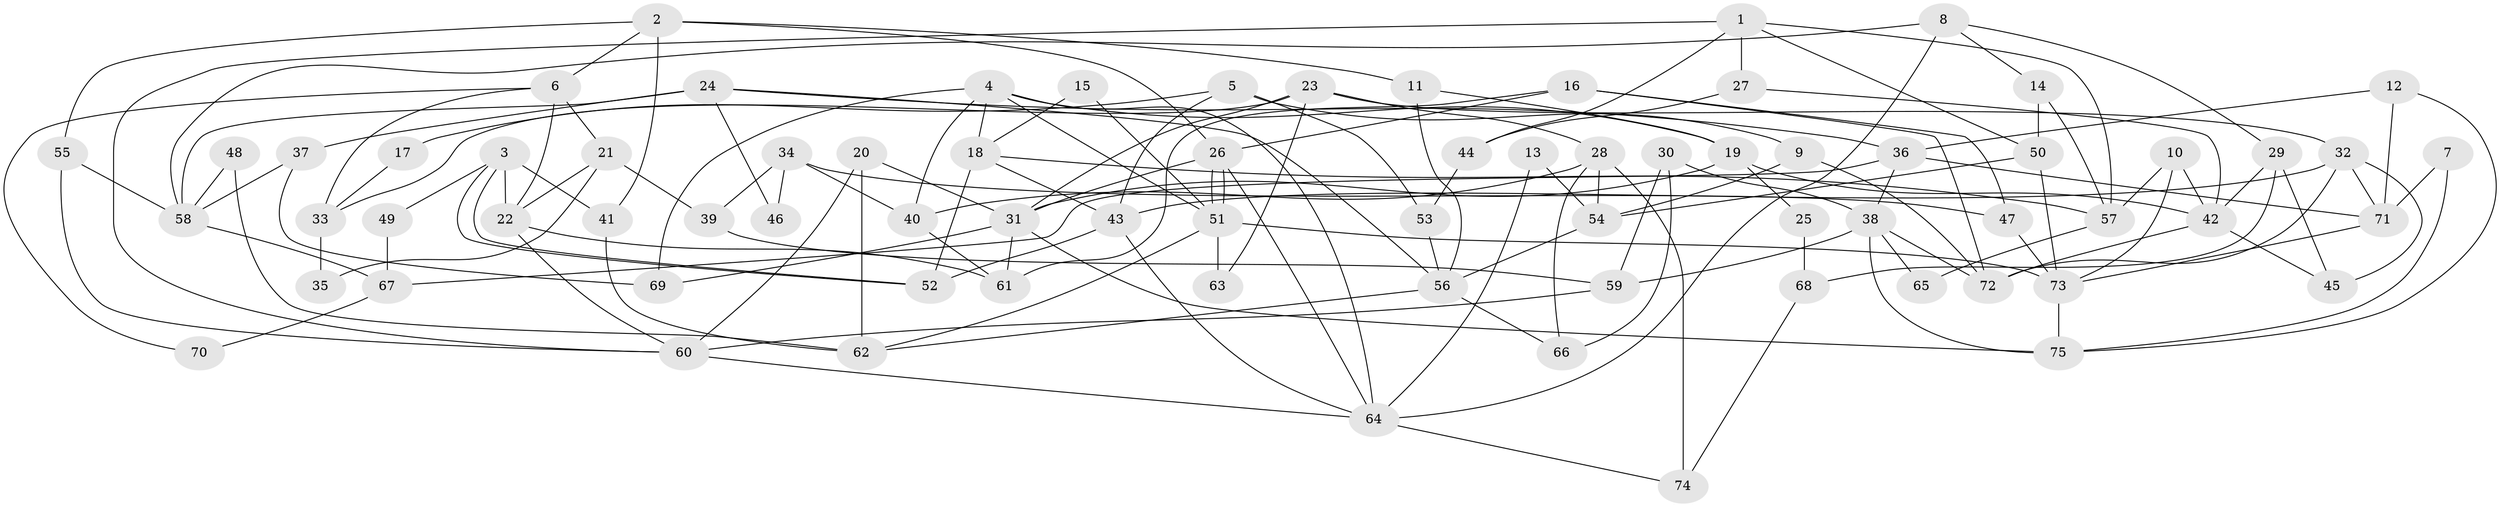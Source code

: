 // Generated by graph-tools (version 1.1) at 2025/50/03/09/25 03:50:07]
// undirected, 75 vertices, 150 edges
graph export_dot {
graph [start="1"]
  node [color=gray90,style=filled];
  1;
  2;
  3;
  4;
  5;
  6;
  7;
  8;
  9;
  10;
  11;
  12;
  13;
  14;
  15;
  16;
  17;
  18;
  19;
  20;
  21;
  22;
  23;
  24;
  25;
  26;
  27;
  28;
  29;
  30;
  31;
  32;
  33;
  34;
  35;
  36;
  37;
  38;
  39;
  40;
  41;
  42;
  43;
  44;
  45;
  46;
  47;
  48;
  49;
  50;
  51;
  52;
  53;
  54;
  55;
  56;
  57;
  58;
  59;
  60;
  61;
  62;
  63;
  64;
  65;
  66;
  67;
  68;
  69;
  70;
  71;
  72;
  73;
  74;
  75;
  1 -- 27;
  1 -- 57;
  1 -- 44;
  1 -- 50;
  1 -- 60;
  2 -- 11;
  2 -- 26;
  2 -- 6;
  2 -- 41;
  2 -- 55;
  3 -- 22;
  3 -- 52;
  3 -- 52;
  3 -- 41;
  3 -- 49;
  4 -- 51;
  4 -- 64;
  4 -- 18;
  4 -- 19;
  4 -- 40;
  4 -- 69;
  5 -- 9;
  5 -- 43;
  5 -- 17;
  5 -- 53;
  6 -- 22;
  6 -- 21;
  6 -- 33;
  6 -- 70;
  7 -- 71;
  7 -- 75;
  8 -- 64;
  8 -- 29;
  8 -- 14;
  8 -- 58;
  9 -- 72;
  9 -- 54;
  10 -- 57;
  10 -- 42;
  10 -- 73;
  11 -- 19;
  11 -- 56;
  12 -- 71;
  12 -- 75;
  12 -- 36;
  13 -- 54;
  13 -- 64;
  14 -- 50;
  14 -- 57;
  15 -- 18;
  15 -- 51;
  16 -- 26;
  16 -- 61;
  16 -- 47;
  16 -- 72;
  17 -- 33;
  18 -- 52;
  18 -- 43;
  18 -- 57;
  19 -- 31;
  19 -- 25;
  19 -- 42;
  20 -- 31;
  20 -- 60;
  20 -- 62;
  21 -- 22;
  21 -- 35;
  21 -- 39;
  22 -- 61;
  22 -- 60;
  23 -- 28;
  23 -- 31;
  23 -- 32;
  23 -- 33;
  23 -- 63;
  24 -- 36;
  24 -- 37;
  24 -- 46;
  24 -- 56;
  24 -- 58;
  25 -- 68;
  26 -- 64;
  26 -- 51;
  26 -- 51;
  26 -- 31;
  27 -- 42;
  27 -- 44;
  28 -- 40;
  28 -- 54;
  28 -- 66;
  28 -- 74;
  29 -- 45;
  29 -- 42;
  29 -- 68;
  30 -- 38;
  30 -- 66;
  30 -- 59;
  31 -- 75;
  31 -- 61;
  31 -- 69;
  32 -- 72;
  32 -- 43;
  32 -- 45;
  32 -- 71;
  33 -- 35;
  34 -- 47;
  34 -- 39;
  34 -- 40;
  34 -- 46;
  36 -- 71;
  36 -- 38;
  36 -- 67;
  37 -- 58;
  37 -- 69;
  38 -- 59;
  38 -- 65;
  38 -- 72;
  38 -- 75;
  39 -- 59;
  40 -- 61;
  41 -- 62;
  42 -- 72;
  42 -- 45;
  43 -- 52;
  43 -- 64;
  44 -- 53;
  47 -- 73;
  48 -- 62;
  48 -- 58;
  49 -- 67;
  50 -- 73;
  50 -- 54;
  51 -- 62;
  51 -- 63;
  51 -- 73;
  53 -- 56;
  54 -- 56;
  55 -- 58;
  55 -- 60;
  56 -- 62;
  56 -- 66;
  57 -- 65;
  58 -- 67;
  59 -- 60;
  60 -- 64;
  64 -- 74;
  67 -- 70;
  68 -- 74;
  71 -- 73;
  73 -- 75;
}

